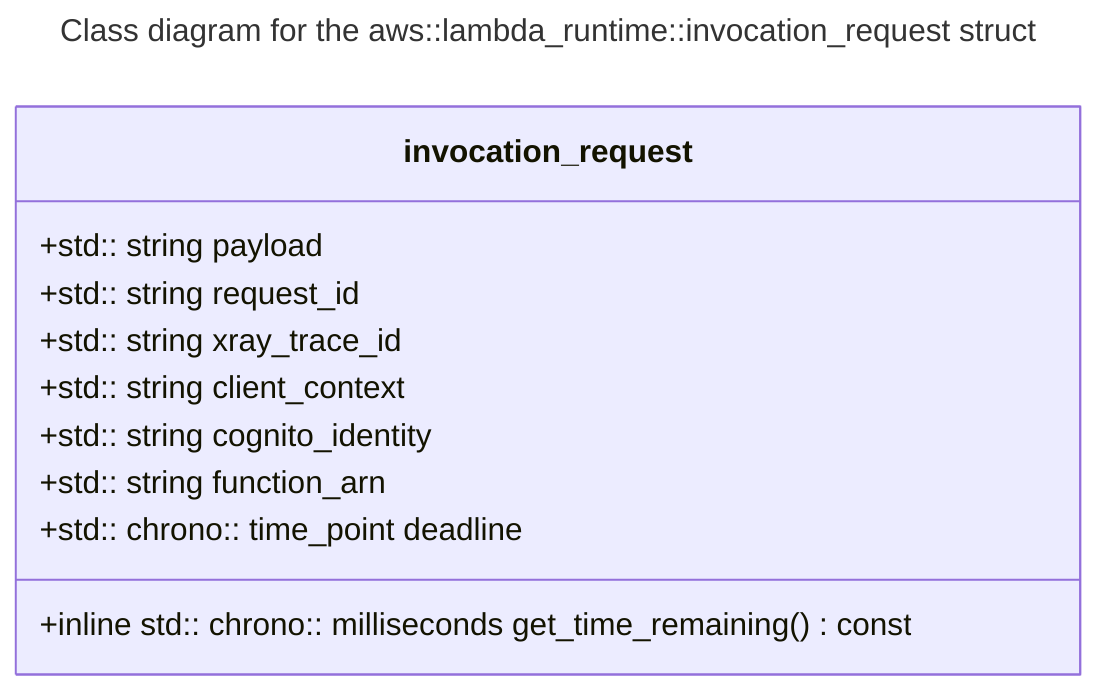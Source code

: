 ---
title: Class diagram for the aws::lambda_runtime::invocation_request struct
---
classDiagram
    class invocation_request {
        +std:: string payload
        +std:: string request_id
        +std:: string xray_trace_id
        +std:: string client_context
        +std:: string cognito_identity
        +std:: string function_arn
        +std:: chrono:: time_point<std:: chrono:: system_clock> deadline
        +inline std:: chrono:: milliseconds get_time_remaining() const
    }